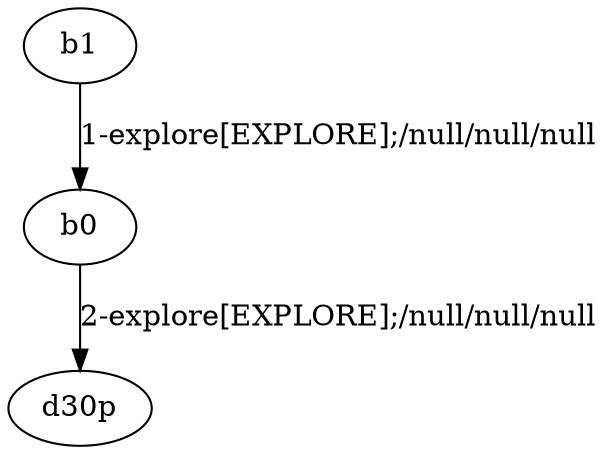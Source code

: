 # Total number of goals covered by this test: 1
# b0 --> d30p

digraph g {
"b1" -> "b0" [label = "1-explore[EXPLORE];/null/null/null"];
"b0" -> "d30p" [label = "2-explore[EXPLORE];/null/null/null"];
}